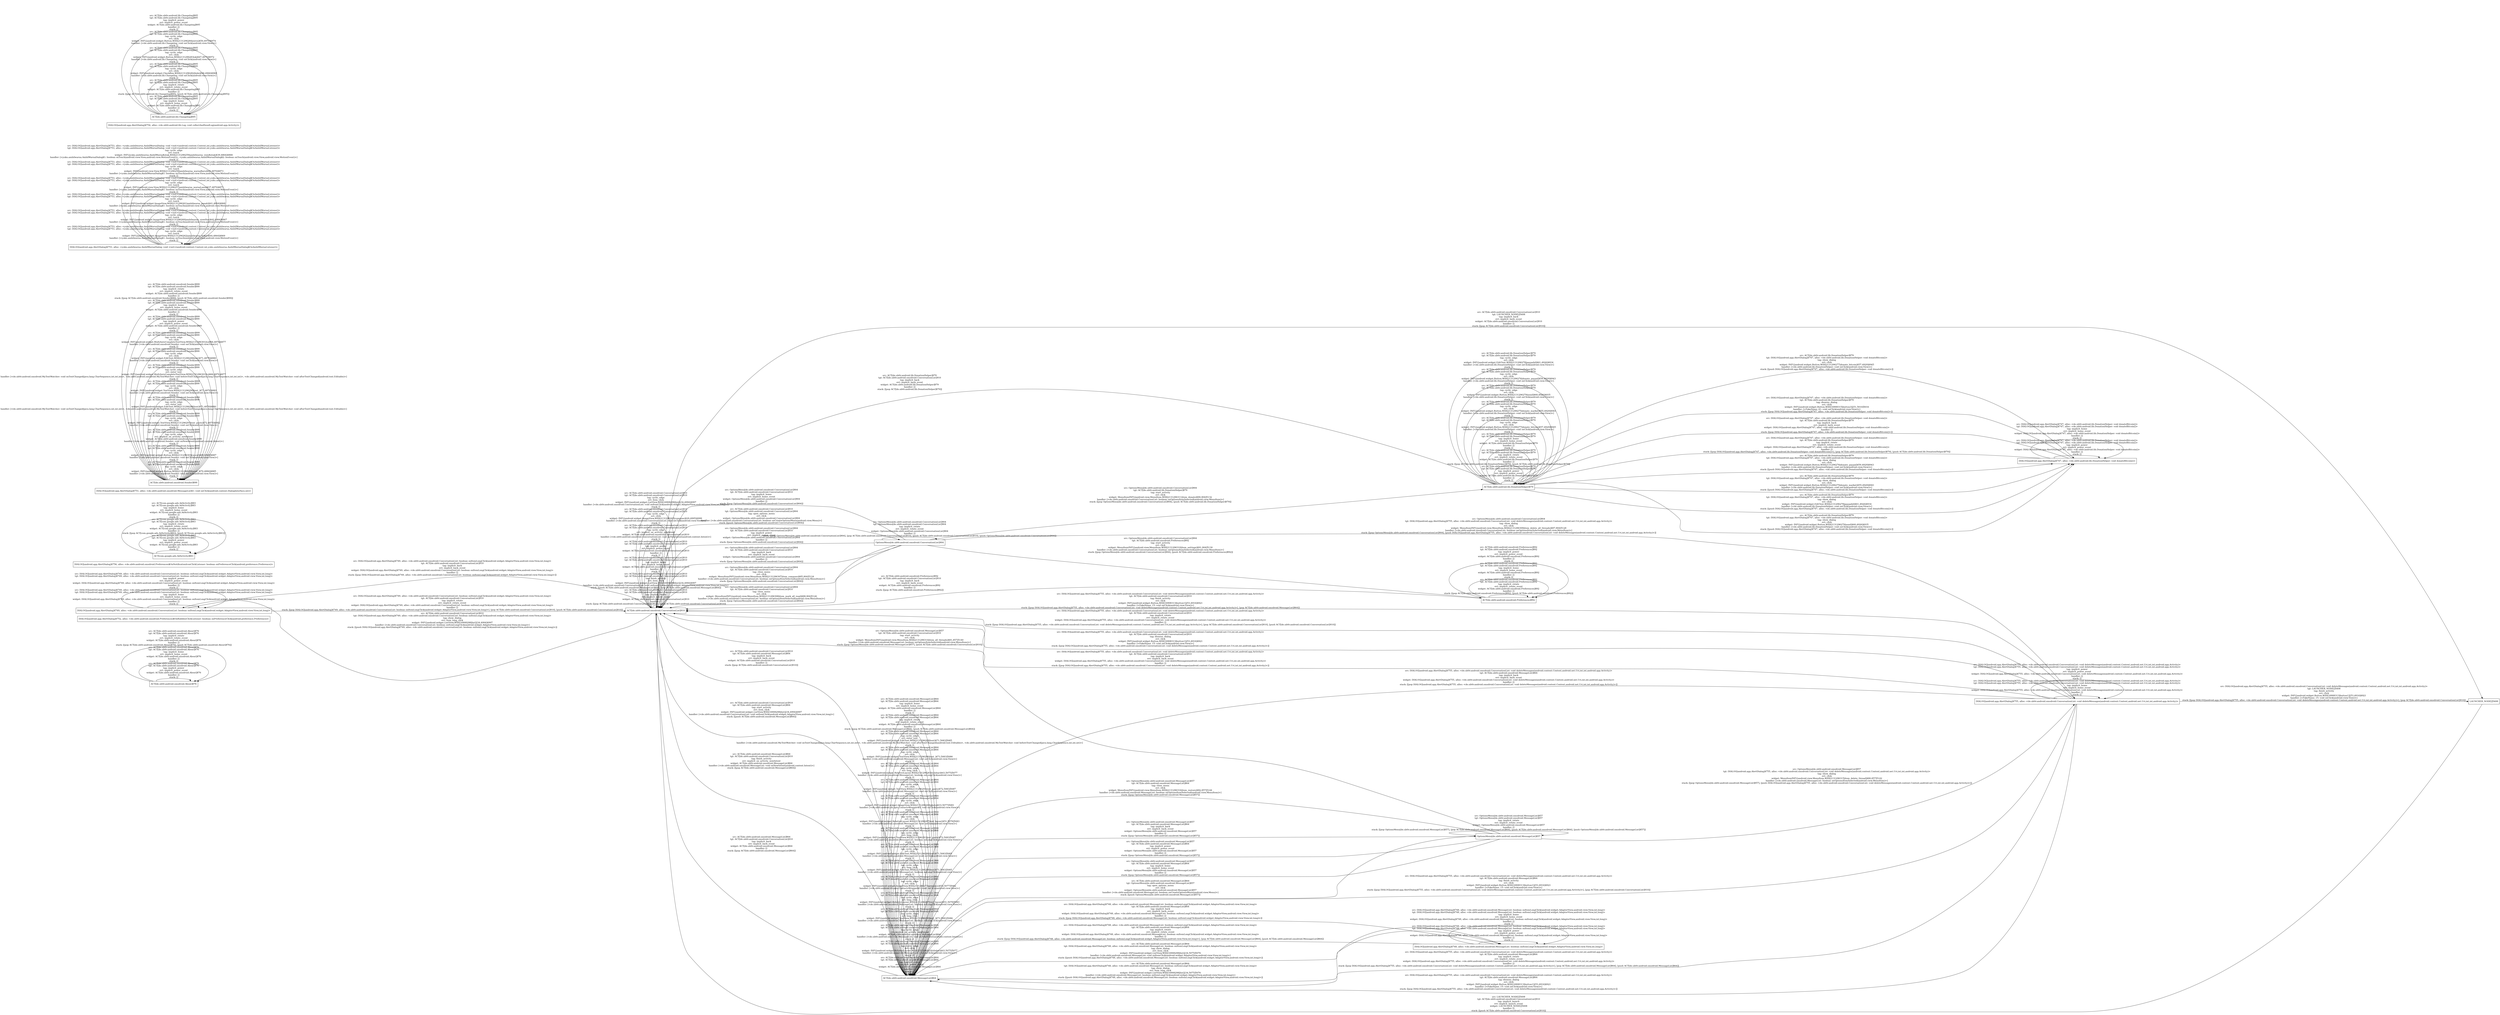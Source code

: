 digraph G {
 rankdir=LR;
 node[shape=box];
 n2 [label="ACT[de.ub0r.android.smsdroid.About]876"];
 n9 [label="DIALOG[android.app.AlertDialog]4752, alloc: <de.ub0r.android.smsdroid.Preferences$OnBubblesClickListener: boolean onPreferenceClick(android.preference.Preference)>"];
 n10 [label="DIALOG[android.app.AlertDialog]4749, alloc: <de.ub0r.android.smsdroid.ConversationList: boolean onItemLongClick(android.widget.AdapterView,android.view.View,int,long)>"];
 n11 [label="DIALOG[android.app.AlertDialog]4756, alloc: <de.ub0r.android.smsdroid.Preferences$OnNotificationIconClickListener: boolean onPreferenceClick(android.preference.Preference)>"];
 n3 [label="ACT[de.ub0r.android.lib.DonationHelper]879"];
 n4 [label="ACT[com.google.ads.AdActivity]883"];
 n5 [label="ACT[de.ub0r.android.smsdroid.Preferences]892"];
 n13 [label="DIALOG[android.app.AlertDialog]4755, alloc: <de.ub0r.android.smsdroid.ConversationList: void deleteMessages(android.content.Context,android.net.Uri,int,int,android.app.Activity)>"];
 n16 [label="DIALOG[android.app.AlertDialog]4751, alloc: <de.ub0r.android.smsdroid.MessageList$1: void onClick(android.content.DialogInterface,int)>"];
 n8 [label="ACT[de.ub0r.android.smsdroid.ConversationList]910"];
 n19 [label="OptionsMenu[de.ub0r.android.smsdroid.ConversationList]904"];
 n7 [label="ACT[de.ub0r.android.smsdroid.Sender]899"];
 n18 [label="OptionsMenu[de.ub0r.android.smsdroid.MessageList]857"];
 n12 [label="DIALOG[android.app.AlertDialog]4753, alloc: <yuku.ambilwarna.AmbilWarnaDialog: void <init>(android.content.Context,int,yuku.ambilwarna.AmbilWarnaDialog$OnAmbilWarnaListener)>"];
 n14 [label="DIALOG[android.app.AlertDialog]4754, alloc: <de.ub0r.android.lib.Log: void collectAndSendLog(android.app.Activity)>"];
 n15 [label="DIALOG[android.app.AlertDialog]4747, alloc: <de.ub0r.android.lib.DonationHelper: void donateBitcoin()>"];
 n17 [label="DIALOG[android.app.AlertDialog]4748, alloc: <de.ub0r.android.smsdroid.MessageList: boolean onItemLongClick(android.widget.AdapterView,android.view.View,int,long)>"];
 n6 [label="ACT[de.ub0r.android.lib.Changelog]895"];
 n20 [label="LAUNCHER_NODE[]5408"];
 n1 [label="ACT[de.ub0r.android.smsdroid.MessageList]864"];
 n2 -> n2 [label="src: ACT[de.ub0r.android.smsdroid.About]876\ntgt: ACT[de.ub0r.android.smsdroid.About]876\ntag: implicit_power\nevt: implicit_power_event\nwidget: ACT[de.ub0r.android.smsdroid.About]876\nhandler: []\nstack: []\n"];
 n2 -> n2 [label="src: ACT[de.ub0r.android.smsdroid.About]876\ntgt: ACT[de.ub0r.android.smsdroid.About]876\ntag: implicit_home\nevt: implicit_home_event\nwidget: ACT[de.ub0r.android.smsdroid.About]876\nhandler: []\nstack: []\n"];
 n2 -> n2 [label="src: ACT[de.ub0r.android.smsdroid.About]876\ntgt: ACT[de.ub0r.android.smsdroid.About]876\ntag: implicit_rotate\nevt: implicit_rotate_event\nwidget: ACT[de.ub0r.android.smsdroid.About]876\nhandler: []\nstack: [[pop ACT[de.ub0r.android.smsdroid.About]876], [push ACT[de.ub0r.android.smsdroid.About]876]]\n"];
 n10 -> n8 [label="src: DIALOG[android.app.AlertDialog]4749, alloc: <de.ub0r.android.smsdroid.ConversationList: boolean onItemLongClick(android.widget.AdapterView,android.view.View,int,long)>\ntgt: ACT[de.ub0r.android.smsdroid.ConversationList]910\ntag: implicit_back\nevt: implicit_back_event\nwidget: DIALOG[android.app.AlertDialog]4749, alloc: <de.ub0r.android.smsdroid.ConversationList: boolean onItemLongClick(android.widget.AdapterView,android.view.View,int,long)>\nhandler: []\nstack: [[pop DIALOG[android.app.AlertDialog]4749, alloc: <de.ub0r.android.smsdroid.ConversationList: boolean onItemLongClick(android.widget.AdapterView,android.view.View,int,long)>]]\n"];
 n10 -> n10 [label="src: DIALOG[android.app.AlertDialog]4749, alloc: <de.ub0r.android.smsdroid.ConversationList: boolean onItemLongClick(android.widget.AdapterView,android.view.View,int,long)>\ntgt: DIALOG[android.app.AlertDialog]4749, alloc: <de.ub0r.android.smsdroid.ConversationList: boolean onItemLongClick(android.widget.AdapterView,android.view.View,int,long)>\ntag: implicit_home\nevt: implicit_home_event\nwidget: DIALOG[android.app.AlertDialog]4749, alloc: <de.ub0r.android.smsdroid.ConversationList: boolean onItemLongClick(android.widget.AdapterView,android.view.View,int,long)>\nhandler: []\nstack: []\n"];
 n10 -> n10 [label="src: DIALOG[android.app.AlertDialog]4749, alloc: <de.ub0r.android.smsdroid.ConversationList: boolean onItemLongClick(android.widget.AdapterView,android.view.View,int,long)>\ntgt: DIALOG[android.app.AlertDialog]4749, alloc: <de.ub0r.android.smsdroid.ConversationList: boolean onItemLongClick(android.widget.AdapterView,android.view.View,int,long)>\ntag: implicit_power\nevt: implicit_power_event\nwidget: DIALOG[android.app.AlertDialog]4749, alloc: <de.ub0r.android.smsdroid.ConversationList: boolean onItemLongClick(android.widget.AdapterView,android.view.View,int,long)>\nhandler: []\nstack: []\n"];
 n10 -> n8 [label="src: DIALOG[android.app.AlertDialog]4749, alloc: <de.ub0r.android.smsdroid.ConversationList: boolean onItemLongClick(android.widget.AdapterView,android.view.View,int,long)>\ntgt: ACT[de.ub0r.android.smsdroid.ConversationList]910\ntag: implicit_rotate\nevt: implicit_rotate_event\nwidget: DIALOG[android.app.AlertDialog]4749, alloc: <de.ub0r.android.smsdroid.ConversationList: boolean onItemLongClick(android.widget.AdapterView,android.view.View,int,long)>\nhandler: []\nstack: [[pop DIALOG[android.app.AlertDialog]4749, alloc: <de.ub0r.android.smsdroid.ConversationList: boolean onItemLongClick(android.widget.AdapterView,android.view.View,int,long)>], [pop ACT[de.ub0r.android.smsdroid.ConversationList]910], [push ACT[de.ub0r.android.smsdroid.ConversationList]910]]\n"];
 n3 -> n8 [label="src: ACT[de.ub0r.android.lib.DonationHelper]879\ntgt: ACT[de.ub0r.android.smsdroid.ConversationList]910\ntag: implicit_back\nevt: implicit_back_event\nwidget: ACT[de.ub0r.android.lib.DonationHelper]879\nhandler: []\nstack: [[pop ACT[de.ub0r.android.lib.DonationHelper]879]]\n"];
 n3 -> n3 [label="src: ACT[de.ub0r.android.lib.DonationHelper]879\ntgt: ACT[de.ub0r.android.lib.DonationHelper]879\ntag: implicit_power\nevt: implicit_power_event\nwidget: ACT[de.ub0r.android.lib.DonationHelper]879\nhandler: []\nstack: []\n"];
 n3 -> n3 [label="src: ACT[de.ub0r.android.lib.DonationHelper]879\ntgt: ACT[de.ub0r.android.lib.DonationHelper]879\ntag: implicit_rotate\nevt: implicit_rotate_event\nwidget: ACT[de.ub0r.android.lib.DonationHelper]879\nhandler: []\nstack: [[pop ACT[de.ub0r.android.lib.DonationHelper]879], [push ACT[de.ub0r.android.lib.DonationHelper]879]]\n"];
 n3 -> n15 [label="src: ACT[de.ub0r.android.lib.DonationHelper]879\ntgt: DIALOG[android.app.AlertDialog]4747, alloc: <de.ub0r.android.lib.DonationHelper: void donateBitcoin()>\ntag: show_dialog\nevt: click\nwidget: INFL[android.widget.Button,WID[2131296276|donate_paypal]459,4929]4943\nhandler: [<de.ub0r.android.lib.DonationHelper: void onClick(android.view.View)>]\nstack: [[push DIALOG[android.app.AlertDialog]4747, alloc: <de.ub0r.android.lib.DonationHelper: void donateBitcoin()>]]\n"];
 n3 -> n15 [label="src: ACT[de.ub0r.android.lib.DonationHelper]879\ntgt: DIALOG[android.app.AlertDialog]4747, alloc: <de.ub0r.android.lib.DonationHelper: void donateBitcoin()>\ntag: show_dialog\nevt: click\nwidget: INFL[android.widget.Button,WID[2131296275|donate_market]455,4929]4941\nhandler: [<de.ub0r.android.lib.DonationHelper: void onClick(android.view.View)>]\nstack: [[push DIALOG[android.app.AlertDialog]4747, alloc: <de.ub0r.android.lib.DonationHelper: void donateBitcoin()>]]\n"];
 n3 -> n15 [label="src: ACT[de.ub0r.android.lib.DonationHelper]879\ntgt: DIALOG[android.app.AlertDialog]4747, alloc: <de.ub0r.android.lib.DonationHelper: void donateBitcoin()>\ntag: show_dialog\nevt: click\nwidget: INFL[android.widget.EditText,WID[2131296278|paypalid]461,4926]4934\nhandler: [<de.ub0r.android.lib.DonationHelper: void onClick(android.view.View)>]\nstack: [[push DIALOG[android.app.AlertDialog]4747, alloc: <de.ub0r.android.lib.DonationHelper: void donateBitcoin()>]]\n"];
 n3 -> n15 [label="src: ACT[de.ub0r.android.lib.DonationHelper]879\ntgt: DIALOG[android.app.AlertDialog]4747, alloc: <de.ub0r.android.lib.DonationHelper: void donateBitcoin()>\ntag: show_dialog\nevt: click\nwidget: INFL[android.widget.Button,WID[2131296279|send]460,4926]4935\nhandler: [<de.ub0r.android.lib.DonationHelper: void onClick(android.view.View)>]\nstack: [[push DIALOG[android.app.AlertDialog]4747, alloc: <de.ub0r.android.lib.DonationHelper: void donateBitcoin()>]]\n"];
 n3 -> n15 [label="src: ACT[de.ub0r.android.lib.DonationHelper]879\ntgt: DIALOG[android.app.AlertDialog]4747, alloc: <de.ub0r.android.lib.DonationHelper: void donateBitcoin()>\ntag: show_dialog\nevt: click\nwidget: INFL[android.widget.Button,WID[2131296277|donate_bitcoin]457,4929]4945\nhandler: [<de.ub0r.android.lib.DonationHelper: void onClick(android.view.View)>]\nstack: [[push DIALOG[android.app.AlertDialog]4747, alloc: <de.ub0r.android.lib.DonationHelper: void donateBitcoin()>]]\n"];
 n3 -> n3 [label="src: ACT[de.ub0r.android.lib.DonationHelper]879\ntgt: ACT[de.ub0r.android.lib.DonationHelper]879\ntag: implicit_home\nevt: implicit_home_event\nwidget: ACT[de.ub0r.android.lib.DonationHelper]879\nhandler: []\nstack: []\n"];
 n3 -> n3 [label="src: ACT[de.ub0r.android.lib.DonationHelper]879\ntgt: ACT[de.ub0r.android.lib.DonationHelper]879\ntag: cyclic_edge\nevt: click\nwidget: INFL[android.widget.Button,WID[2131296277|donate_bitcoin]457,4929]4945\nhandler: [<de.ub0r.android.lib.DonationHelper: void onClick(android.view.View)>]\nstack: []\n"];
 n3 -> n3 [label="src: ACT[de.ub0r.android.lib.DonationHelper]879\ntgt: ACT[de.ub0r.android.lib.DonationHelper]879\ntag: cyclic_edge\nevt: click\nwidget: INFL[android.widget.Button,WID[2131296275|donate_market]455,4929]4941\nhandler: [<de.ub0r.android.lib.DonationHelper: void onClick(android.view.View)>]\nstack: []\n"];
 n3 -> n3 [label="src: ACT[de.ub0r.android.lib.DonationHelper]879\ntgt: ACT[de.ub0r.android.lib.DonationHelper]879\ntag: cyclic_edge\nevt: click\nwidget: INFL[android.widget.Button,WID[2131296279|send]460,4926]4935\nhandler: [<de.ub0r.android.lib.DonationHelper: void onClick(android.view.View)>]\nstack: []\n"];
 n3 -> n3 [label="src: ACT[de.ub0r.android.lib.DonationHelper]879\ntgt: ACT[de.ub0r.android.lib.DonationHelper]879\ntag: cyclic_edge\nevt: click\nwidget: INFL[android.widget.Button,WID[2131296276|donate_paypal]459,4929]4943\nhandler: [<de.ub0r.android.lib.DonationHelper: void onClick(android.view.View)>]\nstack: []\n"];
 n3 -> n3 [label="src: ACT[de.ub0r.android.lib.DonationHelper]879\ntgt: ACT[de.ub0r.android.lib.DonationHelper]879\ntag: cyclic_edge\nevt: click\nwidget: INFL[android.widget.EditText,WID[2131296278|paypalid]461,4926]4934\nhandler: [<de.ub0r.android.lib.DonationHelper: void onClick(android.view.View)>]\nstack: []\n"];
 n4 -> n4 [label="src: ACT[com.google.ads.AdActivity]883\ntgt: ACT[com.google.ads.AdActivity]883\ntag: implicit_power\nevt: implicit_power_event\nwidget: ACT[com.google.ads.AdActivity]883\nhandler: []\nstack: []\n"];
 n4 -> n4 [label="src: ACT[com.google.ads.AdActivity]883\ntgt: ACT[com.google.ads.AdActivity]883\ntag: implicit_rotate\nevt: implicit_rotate_event\nwidget: ACT[com.google.ads.AdActivity]883\nhandler: []\nstack: [[pop ACT[com.google.ads.AdActivity]883], [push ACT[com.google.ads.AdActivity]883]]\n"];
 n4 -> n4 [label="src: ACT[com.google.ads.AdActivity]883\ntgt: ACT[com.google.ads.AdActivity]883\ntag: implicit_home\nevt: implicit_home_event\nwidget: ACT[com.google.ads.AdActivity]883\nhandler: []\nstack: []\n"];
 n5 -> n5 [label="src: ACT[de.ub0r.android.smsdroid.Preferences]892\ntgt: ACT[de.ub0r.android.smsdroid.Preferences]892\ntag: implicit_rotate\nevt: implicit_rotate_event\nwidget: ACT[de.ub0r.android.smsdroid.Preferences]892\nhandler: []\nstack: [[pop ACT[de.ub0r.android.smsdroid.Preferences]892], [push ACT[de.ub0r.android.smsdroid.Preferences]892]]\n"];
 n5 -> n5 [label="src: ACT[de.ub0r.android.smsdroid.Preferences]892\ntgt: ACT[de.ub0r.android.smsdroid.Preferences]892\ntag: implicit_home\nevt: implicit_home_event\nwidget: ACT[de.ub0r.android.smsdroid.Preferences]892\nhandler: []\nstack: []\n"];
 n5 -> n8 [label="src: ACT[de.ub0r.android.smsdroid.Preferences]892\ntgt: ACT[de.ub0r.android.smsdroid.ConversationList]910\ntag: implicit_back\nevt: implicit_back_event\nwidget: ACT[de.ub0r.android.smsdroid.Preferences]892\nhandler: []\nstack: [[pop ACT[de.ub0r.android.smsdroid.Preferences]892]]\n"];
 n5 -> n5 [label="src: ACT[de.ub0r.android.smsdroid.Preferences]892\ntgt: ACT[de.ub0r.android.smsdroid.Preferences]892\ntag: implicit_power\nevt: implicit_power_event\nwidget: ACT[de.ub0r.android.smsdroid.Preferences]892\nhandler: []\nstack: []\n"];
 n13 -> n13 [label="src: DIALOG[android.app.AlertDialog]4755, alloc: <de.ub0r.android.smsdroid.ConversationList: void deleteMessages(android.content.Context,android.net.Uri,int,int,android.app.Activity)>\ntgt: DIALOG[android.app.AlertDialog]4755, alloc: <de.ub0r.android.smsdroid.ConversationList: void deleteMessages(android.content.Context,android.net.Uri,int,int,android.app.Activity)>\ntag: implicit_home\nevt: implicit_home_event\nwidget: DIALOG[android.app.AlertDialog]4755, alloc: <de.ub0r.android.smsdroid.ConversationList: void deleteMessages(android.content.Context,android.net.Uri,int,int,android.app.Activity)>\nhandler: []\nstack: []\n"];
 n13 -> n1 [label="src: DIALOG[android.app.AlertDialog]4755, alloc: <de.ub0r.android.smsdroid.ConversationList: void deleteMessages(android.content.Context,android.net.Uri,int,int,android.app.Activity)>\ntgt: ACT[de.ub0r.android.smsdroid.MessageList]864\ntag: finish_activity\nevt: click\nwidget: INFL[android.widget.Button,WID[16908313|button1]253,4916]4921\nhandler: [<FakeName_15: void onClick(android.view.View)>]\nstack: [[pop DIALOG[android.app.AlertDialog]4755, alloc: <de.ub0r.android.smsdroid.ConversationList: void deleteMessages(android.content.Context,android.net.Uri,int,int,android.app.Activity)>], [pop ACT[de.ub0r.android.smsdroid.ConversationList]910]]\n"];
 n13 -> n1 [label="src: DIALOG[android.app.AlertDialog]4755, alloc: <de.ub0r.android.smsdroid.ConversationList: void deleteMessages(android.content.Context,android.net.Uri,int,int,android.app.Activity)>\ntgt: ACT[de.ub0r.android.smsdroid.MessageList]864\ntag: implicit_rotate\nevt: implicit_rotate_event\nwidget: DIALOG[android.app.AlertDialog]4755, alloc: <de.ub0r.android.smsdroid.ConversationList: void deleteMessages(android.content.Context,android.net.Uri,int,int,android.app.Activity)>\nhandler: []\nstack: [[pop DIALOG[android.app.AlertDialog]4755, alloc: <de.ub0r.android.smsdroid.ConversationList: void deleteMessages(android.content.Context,android.net.Uri,int,int,android.app.Activity)>], [pop ACT[de.ub0r.android.smsdroid.MessageList]864], [push ACT[de.ub0r.android.smsdroid.MessageList]864]]\n"];
 n13 -> n1 [label="src: DIALOG[android.app.AlertDialog]4755, alloc: <de.ub0r.android.smsdroid.ConversationList: void deleteMessages(android.content.Context,android.net.Uri,int,int,android.app.Activity)>\ntgt: ACT[de.ub0r.android.smsdroid.MessageList]864\ntag: dismiss_dialog\nevt: click\nwidget: INFL[android.widget.Button,WID[16908313|button1]253,4916]4921\nhandler: [<FakeName_15: void onClick(android.view.View)>]\nstack: [[pop DIALOG[android.app.AlertDialog]4755, alloc: <de.ub0r.android.smsdroid.ConversationList: void deleteMessages(android.content.Context,android.net.Uri,int,int,android.app.Activity)>]]\n"];
 n13 -> n20 [label="src: DIALOG[android.app.AlertDialog]4755, alloc: <de.ub0r.android.smsdroid.ConversationList: void deleteMessages(android.content.Context,android.net.Uri,int,int,android.app.Activity)>\ntgt: LAUNCHER_NODE[]5408\ntag: finish_activity\nevt: click\nwidget: INFL[android.widget.Button,WID[16908313|button1]253,4916]4921\nhandler: [<FakeName_15: void onClick(android.view.View)>]\nstack: [[pop DIALOG[android.app.AlertDialog]4755, alloc: <de.ub0r.android.smsdroid.ConversationList: void deleteMessages(android.content.Context,android.net.Uri,int,int,android.app.Activity)>], [pop ACT[de.ub0r.android.smsdroid.ConversationList]910]]\n"];
 n13 -> n13 [label="src: DIALOG[android.app.AlertDialog]4755, alloc: <de.ub0r.android.smsdroid.ConversationList: void deleteMessages(android.content.Context,android.net.Uri,int,int,android.app.Activity)>\ntgt: DIALOG[android.app.AlertDialog]4755, alloc: <de.ub0r.android.smsdroid.ConversationList: void deleteMessages(android.content.Context,android.net.Uri,int,int,android.app.Activity)>\ntag: implicit_power\nevt: implicit_power_event\nwidget: DIALOG[android.app.AlertDialog]4755, alloc: <de.ub0r.android.smsdroid.ConversationList: void deleteMessages(android.content.Context,android.net.Uri,int,int,android.app.Activity)>\nhandler: []\nstack: []\n"];
 n13 -> n1 [label="src: DIALOG[android.app.AlertDialog]4755, alloc: <de.ub0r.android.smsdroid.ConversationList: void deleteMessages(android.content.Context,android.net.Uri,int,int,android.app.Activity)>\ntgt: ACT[de.ub0r.android.smsdroid.MessageList]864\ntag: implicit_back\nevt: implicit_back_event\nwidget: DIALOG[android.app.AlertDialog]4755, alloc: <de.ub0r.android.smsdroid.ConversationList: void deleteMessages(android.content.Context,android.net.Uri,int,int,android.app.Activity)>\nhandler: []\nstack: [[pop DIALOG[android.app.AlertDialog]4755, alloc: <de.ub0r.android.smsdroid.ConversationList: void deleteMessages(android.content.Context,android.net.Uri,int,int,android.app.Activity)>]]\n"];
 n13 -> n8 [label="src: DIALOG[android.app.AlertDialog]4755, alloc: <de.ub0r.android.smsdroid.ConversationList: void deleteMessages(android.content.Context,android.net.Uri,int,int,android.app.Activity)>\ntgt: ACT[de.ub0r.android.smsdroid.ConversationList]910\ntag: finish_activity\nevt: click\nwidget: INFL[android.widget.Button,WID[16908313|button1]253,4916]4921\nhandler: [<FakeName_15: void onClick(android.view.View)>]\nstack: [[pop DIALOG[android.app.AlertDialog]4755, alloc: <de.ub0r.android.smsdroid.ConversationList: void deleteMessages(android.content.Context,android.net.Uri,int,int,android.app.Activity)>], [pop ACT[de.ub0r.android.smsdroid.MessageList]864]]\n"];
 n13 -> n8 [label="src: DIALOG[android.app.AlertDialog]4755, alloc: <de.ub0r.android.smsdroid.ConversationList: void deleteMessages(android.content.Context,android.net.Uri,int,int,android.app.Activity)>\ntgt: ACT[de.ub0r.android.smsdroid.ConversationList]910\ntag: implicit_rotate\nevt: implicit_rotate_event\nwidget: DIALOG[android.app.AlertDialog]4755, alloc: <de.ub0r.android.smsdroid.ConversationList: void deleteMessages(android.content.Context,android.net.Uri,int,int,android.app.Activity)>\nhandler: []\nstack: [[pop DIALOG[android.app.AlertDialog]4755, alloc: <de.ub0r.android.smsdroid.ConversationList: void deleteMessages(android.content.Context,android.net.Uri,int,int,android.app.Activity)>], [pop ACT[de.ub0r.android.smsdroid.ConversationList]910], [push ACT[de.ub0r.android.smsdroid.ConversationList]910]]\n"];
 n13 -> n8 [label="src: DIALOG[android.app.AlertDialog]4755, alloc: <de.ub0r.android.smsdroid.ConversationList: void deleteMessages(android.content.Context,android.net.Uri,int,int,android.app.Activity)>\ntgt: ACT[de.ub0r.android.smsdroid.ConversationList]910\ntag: dismiss_dialog\nevt: click\nwidget: INFL[android.widget.Button,WID[16908313|button1]253,4916]4921\nhandler: [<FakeName_15: void onClick(android.view.View)>]\nstack: [[pop DIALOG[android.app.AlertDialog]4755, alloc: <de.ub0r.android.smsdroid.ConversationList: void deleteMessages(android.content.Context,android.net.Uri,int,int,android.app.Activity)>]]\n"];
 n13 -> n8 [label="src: DIALOG[android.app.AlertDialog]4755, alloc: <de.ub0r.android.smsdroid.ConversationList: void deleteMessages(android.content.Context,android.net.Uri,int,int,android.app.Activity)>\ntgt: ACT[de.ub0r.android.smsdroid.ConversationList]910\ntag: implicit_back\nevt: implicit_back_event\nwidget: DIALOG[android.app.AlertDialog]4755, alloc: <de.ub0r.android.smsdroid.ConversationList: void deleteMessages(android.content.Context,android.net.Uri,int,int,android.app.Activity)>\nhandler: []\nstack: [[pop DIALOG[android.app.AlertDialog]4755, alloc: <de.ub0r.android.smsdroid.ConversationList: void deleteMessages(android.content.Context,android.net.Uri,int,int,android.app.Activity)>]]\n"];
 n8 -> n8 [label="src: ACT[de.ub0r.android.smsdroid.ConversationList]910\ntgt: ACT[de.ub0r.android.smsdroid.ConversationList]910\ntag: implicit_rotate\nevt: implicit_rotate_event\nwidget: ACT[de.ub0r.android.smsdroid.ConversationList]910\nhandler: []\nstack: [[pop ACT[de.ub0r.android.smsdroid.ConversationList]910], [push ACT[de.ub0r.android.smsdroid.ConversationList]910]]\n"];
 n8 -> n10 [label="src: ACT[de.ub0r.android.smsdroid.ConversationList]910\ntgt: DIALOG[android.app.AlertDialog]4749, alloc: <de.ub0r.android.smsdroid.ConversationList: boolean onItemLongClick(android.widget.AdapterView,android.view.View,int,long)>\ntag: show_dialog\nevt: item_long_click\nwidget: INFL[android.widget.ListView,WID[16908298|list]234,4994]4997\nhandler: [<de.ub0r.android.smsdroid.ConversationList: boolean onItemLongClick(android.widget.AdapterView,android.view.View,int,long)>]\nstack: [[push DIALOG[android.app.AlertDialog]4749, alloc: <de.ub0r.android.smsdroid.ConversationList: boolean onItemLongClick(android.widget.AdapterView,android.view.View,int,long)>]]\n"];
 n8 -> n8 [label="src: ACT[de.ub0r.android.smsdroid.ConversationList]910\ntgt: ACT[de.ub0r.android.smsdroid.ConversationList]910\ntag: finish_activity\nevt: item_click\nwidget: INFL[android.widget.ListView,WID[16908298|list]234,4994]4997\nhandler: [<de.ub0r.android.smsdroid.ConversationList: void onItemClick(android.widget.AdapterView,android.view.View,int,long)>]\nstack: [[push ACT[de.ub0r.android.smsdroid.MessageList]864], [pop ACT[de.ub0r.android.smsdroid.MessageList]864]]\n"];
 n8 -> n8 [label="src: ACT[de.ub0r.android.smsdroid.ConversationList]910\ntgt: ACT[de.ub0r.android.smsdroid.ConversationList]910\ntag: implicit_home\nevt: implicit_home_event\nwidget: ACT[de.ub0r.android.smsdroid.ConversationList]910\nhandler: []\nstack: []\n"];
 n8 -> n8 [label="src: ACT[de.ub0r.android.smsdroid.ConversationList]910\ntgt: ACT[de.ub0r.android.smsdroid.ConversationList]910\ntag: implicit_power\nevt: implicit_power_event\nwidget: ACT[de.ub0r.android.smsdroid.ConversationList]910\nhandler: []\nstack: []\n"];
 n8 -> n1 [label="src: ACT[de.ub0r.android.smsdroid.ConversationList]910\ntgt: ACT[de.ub0r.android.smsdroid.MessageList]864\ntag: implicit_back\nevt: implicit_back_event\nwidget: ACT[de.ub0r.android.smsdroid.ConversationList]910\nhandler: []\nstack: [[pop ACT[de.ub0r.android.smsdroid.ConversationList]910]]\n"];
 n8 -> n1 [label="src: ACT[de.ub0r.android.smsdroid.ConversationList]910\ntgt: ACT[de.ub0r.android.smsdroid.MessageList]864\ntag: start_activity\nevt: item_click\nwidget: INFL[android.widget.ListView,WID[16908298|list]234,4994]4997\nhandler: [<de.ub0r.android.smsdroid.ConversationList: void onItemClick(android.widget.AdapterView,android.view.View,int,long)>]\nstack: [[push ACT[de.ub0r.android.smsdroid.MessageList]864]]\n"];
 n8 -> n8 [label="src: ACT[de.ub0r.android.smsdroid.ConversationList]910\ntgt: ACT[de.ub0r.android.smsdroid.ConversationList]910\ntag: cyclic_edge\nevt: implicit_on_activity_newIntent\nwidget: ACT[de.ub0r.android.smsdroid.ConversationList]910\nhandler: [<de.ub0r.android.smsdroid.ConversationList: void onNewIntent(android.content.Intent)>]\nstack: []\n"];
 n8 -> n8 [label="src: ACT[de.ub0r.android.smsdroid.ConversationList]910\ntgt: ACT[de.ub0r.android.smsdroid.ConversationList]910\ntag: cyclic_edge\nevt: click\nwidget: INFL[android.widget.ImageView,WID[2131296265|compose]429,4995]4999\nhandler: [<de.ub0r.android.smsdroid.ConversationList: void onClick(android.view.View)>]\nstack: []\n"];
 n8 -> n8 [label="src: ACT[de.ub0r.android.smsdroid.ConversationList]910\ntgt: ACT[de.ub0r.android.smsdroid.ConversationList]910\ntag: cyclic_edge\nevt: item_click\nwidget: INFL[android.widget.ListView,WID[16908298|list]234,4994]4997\nhandler: [<de.ub0r.android.smsdroid.ConversationList: void onItemClick(android.widget.AdapterView,android.view.View,int,long)>]\nstack: []\n"];
 n8 -> n19 [label="src: ACT[de.ub0r.android.smsdroid.ConversationList]910\ntgt: OptionsMenu[de.ub0r.android.smsdroid.ConversationList]904\ntag: open_options_menu\nevt: click\nwidget: OptionsMenu[de.ub0r.android.smsdroid.ConversationList]904\nhandler: [<de.ub0r.android.smsdroid.ConversationList: boolean onCreateOptionsMenu(android.view.Menu)>]\nstack: [[push OptionsMenu[de.ub0r.android.smsdroid.ConversationList]904]]\n"];
 n8 -> n20 [label="src: ACT[de.ub0r.android.smsdroid.ConversationList]910\ntgt: LAUNCHER_NODE[]5408\ntag: implicit_back\nevt: implicit_back_event\nwidget: ACT[de.ub0r.android.smsdroid.ConversationList]910\nhandler: []\nstack: [[pop ACT[de.ub0r.android.smsdroid.ConversationList]910]]\n"];
 n19 -> n8 [label="src: OptionsMenu[de.ub0r.android.smsdroid.ConversationList]904\ntgt: ACT[de.ub0r.android.smsdroid.ConversationList]910\ntag: implicit_power\nevt: implicit_power_event\nwidget: OptionsMenu[de.ub0r.android.smsdroid.ConversationList]904\nhandler: []\nstack: [[pop OptionsMenu[de.ub0r.android.smsdroid.ConversationList]904]]\n"];
 n19 -> n8 [label="src: OptionsMenu[de.ub0r.android.smsdroid.ConversationList]904\ntgt: ACT[de.ub0r.android.smsdroid.ConversationList]910\ntag: implicit_back\nevt: implicit_back_event\nwidget: OptionsMenu[de.ub0r.android.smsdroid.ConversationList]904\nhandler: []\nstack: [[pop OptionsMenu[de.ub0r.android.smsdroid.ConversationList]904]]\n"];
 n19 -> n19 [label="src: OptionsMenu[de.ub0r.android.smsdroid.ConversationList]904\ntgt: OptionsMenu[de.ub0r.android.smsdroid.ConversationList]904\ntag: implicit_rotate\nevt: implicit_rotate_event\nwidget: OptionsMenu[de.ub0r.android.smsdroid.ConversationList]904\nhandler: []\nstack: [[pop OptionsMenu[de.ub0r.android.smsdroid.ConversationList]904], [pop ACT[de.ub0r.android.smsdroid.ConversationList]910], [push ACT[de.ub0r.android.smsdroid.ConversationList]910], [push OptionsMenu[de.ub0r.android.smsdroid.ConversationList]904]]\n"];
 n19 -> n8 [label="src: OptionsMenu[de.ub0r.android.smsdroid.ConversationList]904\ntgt: ACT[de.ub0r.android.smsdroid.ConversationList]910\ntag: close_menu\nevt: click\nwidget: MenuItemINFL[android.view.MenuItem,WID[2131296307|item_compose]485,904]5124\nhandler: [<de.ub0r.android.smsdroid.ConversationList: boolean onOptionsItemSelected(android.view.MenuItem)>]\nstack: [[pop OptionsMenu[de.ub0r.android.smsdroid.ConversationList]904]]\n"];
 n19 -> n8 [label="src: OptionsMenu[de.ub0r.android.smsdroid.ConversationList]904\ntgt: ACT[de.ub0r.android.smsdroid.ConversationList]910\ntag: close_menu\nevt: click\nwidget: MenuItemINFL[android.view.MenuItem,WID[2131296308|item_mark_all_read]488,904]5126\nhandler: [<de.ub0r.android.smsdroid.ConversationList: boolean onOptionsItemSelected(android.view.MenuItem)>]\nstack: [[pop OptionsMenu[de.ub0r.android.smsdroid.ConversationList]904]]\n"];
 n19 -> n8 [label="src: OptionsMenu[de.ub0r.android.smsdroid.ConversationList]904\ntgt: ACT[de.ub0r.android.smsdroid.ConversationList]910\ntag: implicit_home\nevt: implicit_home_event\nwidget: OptionsMenu[de.ub0r.android.smsdroid.ConversationList]904\nhandler: []\nstack: [[pop OptionsMenu[de.ub0r.android.smsdroid.ConversationList]904]]\n"];
 n19 -> n5 [label="src: OptionsMenu[de.ub0r.android.smsdroid.ConversationList]904\ntgt: ACT[de.ub0r.android.smsdroid.Preferences]892\ntag: start_activity\nevt: click\nwidget: MenuItemINFL[android.view.MenuItem,WID[2131296310|item_settings]491,904]5130\nhandler: [<de.ub0r.android.smsdroid.ConversationList: boolean onOptionsItemSelected(android.view.MenuItem)>]\nstack: [[pop OptionsMenu[de.ub0r.android.smsdroid.ConversationList]904], [push ACT[de.ub0r.android.smsdroid.Preferences]892]]\n"];
 n19 -> n13 [label="src: OptionsMenu[de.ub0r.android.smsdroid.ConversationList]904\ntgt: DIALOG[android.app.AlertDialog]4755, alloc: <de.ub0r.android.smsdroid.ConversationList: void deleteMessages(android.content.Context,android.net.Uri,int,int,android.app.Activity)>\ntag: show_dialog\nevt: click\nwidget: MenuItemINFL[android.view.MenuItem,WID[2131296309|item_delete_all_threads]487,904]5128\nhandler: [<de.ub0r.android.smsdroid.ConversationList: boolean onOptionsItemSelected(android.view.MenuItem)>]\nstack: [[pop OptionsMenu[de.ub0r.android.smsdroid.ConversationList]904], [push DIALOG[android.app.AlertDialog]4755, alloc: <de.ub0r.android.smsdroid.ConversationList: void deleteMessages(android.content.Context,android.net.Uri,int,int,android.app.Activity)>]]\n"];
 n19 -> n3 [label="src: OptionsMenu[de.ub0r.android.smsdroid.ConversationList]904\ntgt: ACT[de.ub0r.android.lib.DonationHelper]879\ntag: start_activity\nevt: click\nwidget: MenuItemINFL[android.view.MenuItem,WID[2131296311|item_donate]490,904]5132\nhandler: [<de.ub0r.android.smsdroid.ConversationList: boolean onOptionsItemSelected(android.view.MenuItem)>]\nstack: [[pop OptionsMenu[de.ub0r.android.smsdroid.ConversationList]904], [push ACT[de.ub0r.android.lib.DonationHelper]879]]\n"];
 n7 -> n7 [label="src: ACT[de.ub0r.android.smsdroid.Sender]899\ntgt: ACT[de.ub0r.android.smsdroid.Sender]899\ntag: cyclic_edge\nevt: click\nwidget: INFL[android.widget.Button,WID[2131296289|send_]470,4884]4885\nhandler: [<de.ub0r.android.smsdroid.Sender: void onClick(android.view.View)>]\nstack: []\n"];
 n7 -> n7 [label="src: ACT[de.ub0r.android.smsdroid.Sender]899\ntgt: ACT[de.ub0r.android.smsdroid.Sender]899\ntag: cyclic_edge\nevt: click\nwidget: INFL[android.widget.Button,WID[2131296303|cancel]468,4884]4887\nhandler: [<de.ub0r.android.smsdroid.Sender: void onClick(android.view.View)>]\nstack: []\n"];
 n7 -> n7 [label="src: ACT[de.ub0r.android.smsdroid.Sender]899\ntgt: ACT[de.ub0r.android.smsdroid.Sender]899\ntag: cyclic_edge\nevt: implicit_on_activity_newIntent\nwidget: ACT[de.ub0r.android.smsdroid.Sender]899\nhandler: [<de.ub0r.android.smsdroid.Sender: void onNewIntent(android.content.Intent)>]\nstack: []\n"];
 n7 -> n7 [label="src: ACT[de.ub0r.android.smsdroid.Sender]899\ntgt: ACT[de.ub0r.android.smsdroid.Sender]899\ntag: cyclic_edge\nevt: click\nwidget: INFL[android.widget.TextView,WID[2131296291|text_paste]472,4878]4882\nhandler: [<de.ub0r.android.smsdroid.Sender: void onClick(android.view.View)>]\nstack: []\n"];
 n7 -> n7 [label="src: ACT[de.ub0r.android.smsdroid.Sender]899\ntgt: ACT[de.ub0r.android.smsdroid.Sender]899\ntag: cyclic_edge\nevt: enter_text\nwidget: INFL[android.widget.EditText,WID[2131296288|text]471,4878]4880\nhandler: [<de.ub0r.android.smsdroid.MyTextWatcher: void onTextChanged(java.lang.CharSequence,int,int,int)>, <de.ub0r.android.smsdroid.MyTextWatcher: void beforeTextChanged(java.lang.CharSequence,int,int,int)>, <de.ub0r.android.smsdroid.MyTextWatcher: void afterTextChanged(android.text.Editable)>]\nstack: []\n"];
 n7 -> n7 [label="src: ACT[de.ub0r.android.smsdroid.Sender]899\ntgt: ACT[de.ub0r.android.smsdroid.Sender]899\ntag: cyclic_edge\nevt: click\nwidget: INFL[android.widget.TextView,WID[2131296290|text_]473,4878]4881\nhandler: [<de.ub0r.android.smsdroid.Sender: void onClick(android.view.View)>]\nstack: []\n"];
 n7 -> n7 [label="src: ACT[de.ub0r.android.smsdroid.Sender]899\ntgt: ACT[de.ub0r.android.smsdroid.Sender]899\ntag: cyclic_edge\nevt: enter_text\nwidget: INFL[android.widget.MultiAutoCompleteTextView,WID[2131296301|to]466,4876]4877\nhandler: [<de.ub0r.android.smsdroid.MyTextWatcher: void onTextChanged(java.lang.CharSequence,int,int,int)>, <de.ub0r.android.smsdroid.MyTextWatcher: void beforeTextChanged(java.lang.CharSequence,int,int,int)>, <de.ub0r.android.smsdroid.MyTextWatcher: void afterTextChanged(android.text.Editable)>]\nstack: []\n"];
 n7 -> n7 [label="src: ACT[de.ub0r.android.smsdroid.Sender]899\ntgt: ACT[de.ub0r.android.smsdroid.Sender]899\ntag: cyclic_edge\nevt: click\nwidget: INFL[android.widget.EditText,WID[2131296288|text]471,4878]4880\nhandler: [<de.ub0r.android.smsdroid.Sender: void onClick(android.view.View)>]\nstack: []\n"];
 n7 -> n7 [label="src: ACT[de.ub0r.android.smsdroid.Sender]899\ntgt: ACT[de.ub0r.android.smsdroid.Sender]899\ntag: cyclic_edge\nevt: click\nwidget: INFL[android.widget.MultiAutoCompleteTextView,WID[2131296301|to]466,4876]4877\nhandler: [<de.ub0r.android.smsdroid.Sender: void onClick(android.view.View)>]\nstack: []\n"];
 n7 -> n7 [label="src: ACT[de.ub0r.android.smsdroid.Sender]899\ntgt: ACT[de.ub0r.android.smsdroid.Sender]899\ntag: implicit_power\nevt: implicit_power_event\nwidget: ACT[de.ub0r.android.smsdroid.Sender]899\nhandler: []\nstack: []\n"];
 n7 -> n7 [label="src: ACT[de.ub0r.android.smsdroid.Sender]899\ntgt: ACT[de.ub0r.android.smsdroid.Sender]899\ntag: implicit_home\nevt: implicit_home_event\nwidget: ACT[de.ub0r.android.smsdroid.Sender]899\nhandler: []\nstack: []\n"];
 n7 -> n7 [label="src: ACT[de.ub0r.android.smsdroid.Sender]899\ntgt: ACT[de.ub0r.android.smsdroid.Sender]899\ntag: implicit_rotate\nevt: implicit_rotate_event\nwidget: ACT[de.ub0r.android.smsdroid.Sender]899\nhandler: []\nstack: [[pop ACT[de.ub0r.android.smsdroid.Sender]899], [push ACT[de.ub0r.android.smsdroid.Sender]899]]\n"];
 n18 -> n1 [label="src: OptionsMenu[de.ub0r.android.smsdroid.MessageList]857\ntgt: ACT[de.ub0r.android.smsdroid.MessageList]864\ntag: close_menu\nevt: click\nwidget: MenuItemINFL[android.view.MenuItem,WID[2131296316|item_restore]482,857]5144\nhandler: [<de.ub0r.android.smsdroid.MessageList: boolean onOptionsItemSelected(android.view.MenuItem)>]\nstack: [[pop OptionsMenu[de.ub0r.android.smsdroid.MessageList]857]]\n"];
 n18 -> n13 [label="src: OptionsMenu[de.ub0r.android.smsdroid.MessageList]857\ntgt: DIALOG[android.app.AlertDialog]4755, alloc: <de.ub0r.android.smsdroid.ConversationList: void deleteMessages(android.content.Context,android.net.Uri,int,int,android.app.Activity)>\ntag: show_dialog\nevt: click\nwidget: MenuItemINFL[android.view.MenuItem,WID[2131296315|item_delete_thread]480,857]5142\nhandler: [<de.ub0r.android.smsdroid.MessageList: boolean onOptionsItemSelected(android.view.MenuItem)>]\nstack: [[pop OptionsMenu[de.ub0r.android.smsdroid.MessageList]857], [push DIALOG[android.app.AlertDialog]4755, alloc: <de.ub0r.android.smsdroid.ConversationList: void deleteMessages(android.content.Context,android.net.Uri,int,int,android.app.Activity)>]]\n"];
 n18 -> n18 [label="src: OptionsMenu[de.ub0r.android.smsdroid.MessageList]857\ntgt: OptionsMenu[de.ub0r.android.smsdroid.MessageList]857\ntag: implicit_rotate\nevt: implicit_rotate_event\nwidget: OptionsMenu[de.ub0r.android.smsdroid.MessageList]857\nhandler: []\nstack: [[pop OptionsMenu[de.ub0r.android.smsdroid.MessageList]857], [pop ACT[de.ub0r.android.smsdroid.MessageList]864], [push ACT[de.ub0r.android.smsdroid.MessageList]864], [push OptionsMenu[de.ub0r.android.smsdroid.MessageList]857]]\n"];
 n18 -> n8 [label="src: OptionsMenu[de.ub0r.android.smsdroid.MessageList]857\ntgt: ACT[de.ub0r.android.smsdroid.ConversationList]910\ntag: start_activity\nevt: click\nwidget: MenuItemINFL[android.view.MenuItem,WID[2131296314|item_all_threads]481,857]5140\nhandler: [<de.ub0r.android.smsdroid.MessageList: boolean onOptionsItemSelected(android.view.MenuItem)>]\nstack: [[pop OptionsMenu[de.ub0r.android.smsdroid.MessageList]857], [push ACT[de.ub0r.android.smsdroid.ConversationList]910]]\n"];
 n18 -> n1 [label="src: OptionsMenu[de.ub0r.android.smsdroid.MessageList]857\ntgt: ACT[de.ub0r.android.smsdroid.MessageList]864\ntag: implicit_back\nevt: implicit_back_event\nwidget: OptionsMenu[de.ub0r.android.smsdroid.MessageList]857\nhandler: []\nstack: [[pop OptionsMenu[de.ub0r.android.smsdroid.MessageList]857]]\n"];
 n18 -> n1 [label="src: OptionsMenu[de.ub0r.android.smsdroid.MessageList]857\ntgt: ACT[de.ub0r.android.smsdroid.MessageList]864\ntag: implicit_power\nevt: implicit_power_event\nwidget: OptionsMenu[de.ub0r.android.smsdroid.MessageList]857\nhandler: []\nstack: [[pop OptionsMenu[de.ub0r.android.smsdroid.MessageList]857]]\n"];
 n18 -> n1 [label="src: OptionsMenu[de.ub0r.android.smsdroid.MessageList]857\ntgt: ACT[de.ub0r.android.smsdroid.MessageList]864\ntag: implicit_home\nevt: implicit_home_event\nwidget: OptionsMenu[de.ub0r.android.smsdroid.MessageList]857\nhandler: []\nstack: [[pop OptionsMenu[de.ub0r.android.smsdroid.MessageList]857]]\n"];
 n12 -> n12 [label="src: DIALOG[android.app.AlertDialog]4753, alloc: <yuku.ambilwarna.AmbilWarnaDialog: void <init>(android.content.Context,int,yuku.ambilwarna.AmbilWarnaDialog$OnAmbilWarnaListener)>\ntgt: DIALOG[android.app.AlertDialog]4753, alloc: <yuku.ambilwarna.AmbilWarnaDialog: void <init>(android.content.Context,int,yuku.ambilwarna.AmbilWarnaDialog$OnAmbilWarnaListener)>\ntag: cyclic_edge\nevt: touch\nwidget: INFL[android.widget.ImageView,WID[2131296262|ambilwarna_keker]444,4864]4869\nhandler: [<yuku.ambilwarna.AmbilWarnaDialog$1: boolean onTouch(android.view.View,android.view.MotionEvent)>]\nstack: []\n"];
 n12 -> n12 [label="src: DIALOG[android.app.AlertDialog]4753, alloc: <yuku.ambilwarna.AmbilWarnaDialog: void <init>(android.content.Context,int,yuku.ambilwarna.AmbilWarnaDialog$OnAmbilWarnaListener)>\ntgt: DIALOG[android.app.AlertDialog]4753, alloc: <yuku.ambilwarna.AmbilWarnaDialog: void <init>(android.content.Context,int,yuku.ambilwarna.AmbilWarnaDialog$OnAmbilWarnaListener)>\ntag: cyclic_edge\nevt: touch\nwidget: INFL[android.widget.ImageView,WID[2131296260|ambilwarna_viewHue]442,4864]4867\nhandler: [<yuku.ambilwarna.AmbilWarnaDialog$1: boolean onTouch(android.view.View,android.view.MotionEvent)>]\nstack: []\n"];
 n12 -> n12 [label="src: DIALOG[android.app.AlertDialog]4753, alloc: <yuku.ambilwarna.AmbilWarnaDialog: void <init>(android.content.Context,int,yuku.ambilwarna.AmbilWarnaDialog$OnAmbilWarnaListener)>\ntgt: DIALOG[android.app.AlertDialog]4753, alloc: <yuku.ambilwarna.AmbilWarnaDialog: void <init>(android.content.Context,int,yuku.ambilwarna.AmbilWarnaDialog$OnAmbilWarnaListener)>\ntag: cyclic_edge\nevt: touch\nwidget: INFL[android.widget.ImageView,WID[2131296261|ambilwarna_panah]441,4864]4868\nhandler: [<yuku.ambilwarna.AmbilWarnaDialog$1: boolean onTouch(android.view.View,android.view.MotionEvent)>]\nstack: []\n"];
 n12 -> n12 [label="src: DIALOG[android.app.AlertDialog]4753, alloc: <yuku.ambilwarna.AmbilWarnaDialog: void <init>(android.content.Context,int,yuku.ambilwarna.AmbilWarnaDialog$OnAmbilWarnaListener)>\ntgt: DIALOG[android.app.AlertDialog]4753, alloc: <yuku.ambilwarna.AmbilWarnaDialog: void <init>(android.content.Context,int,yuku.ambilwarna.AmbilWarnaDialog$OnAmbilWarnaListener)>\ntag: cyclic_edge\nevt: touch\nwidget: INFL[android.view.View,WID[2131296257|ambilwarna_warnaLama]437,4870]4871\nhandler: [<yuku.ambilwarna.AmbilWarnaDialog$1: boolean onTouch(android.view.View,android.view.MotionEvent)>]\nstack: []\n"];
 n12 -> n12 [label="src: DIALOG[android.app.AlertDialog]4753, alloc: <yuku.ambilwarna.AmbilWarnaDialog: void <init>(android.content.Context,int,yuku.ambilwarna.AmbilWarnaDialog$OnAmbilWarnaListener)>\ntgt: DIALOG[android.app.AlertDialog]4753, alloc: <yuku.ambilwarna.AmbilWarnaDialog: void <init>(android.content.Context,int,yuku.ambilwarna.AmbilWarnaDialog$OnAmbilWarnaListener)>\ntag: cyclic_edge\nevt: touch\nwidget: INFL[android.view.View,WID[2131296258|ambilwarna_warnaBaru]440,4870]4873\nhandler: [<yuku.ambilwarna.AmbilWarnaDialog$1: boolean onTouch(android.view.View,android.view.MotionEvent)>]\nstack: []\n"];
 n12 -> n12 [label="src: DIALOG[android.app.AlertDialog]4753, alloc: <yuku.ambilwarna.AmbilWarnaDialog: void <init>(android.content.Context,int,yuku.ambilwarna.AmbilWarnaDialog$OnAmbilWarnaListener)>\ntgt: DIALOG[android.app.AlertDialog]4753, alloc: <yuku.ambilwarna.AmbilWarnaDialog: void <init>(android.content.Context,int,yuku.ambilwarna.AmbilWarnaDialog$OnAmbilWarnaListener)>\ntag: cyclic_edge\nevt: touch\nwidget: INFL[yuku.ambilwarna.AmbilWarnaKotak,WID[2131296259|ambilwarna_viewKotak]439,4864]4866\nhandler: [<yuku.ambilwarna.AmbilWarnaDialog$1: boolean onTouch(android.view.View,android.view.MotionEvent)>, <yuku.ambilwarna.AmbilWarnaDialog$2: boolean onTouch(android.view.View,android.view.MotionEvent)>]\nstack: []\n"];
 n15 -> n15 [label="src: DIALOG[android.app.AlertDialog]4747, alloc: <de.ub0r.android.lib.DonationHelper: void donateBitcoin()>\ntgt: DIALOG[android.app.AlertDialog]4747, alloc: <de.ub0r.android.lib.DonationHelper: void donateBitcoin()>\ntag: implicit_power\nevt: implicit_power_event\nwidget: DIALOG[android.app.AlertDialog]4747, alloc: <de.ub0r.android.lib.DonationHelper: void donateBitcoin()>\nhandler: []\nstack: []\n"];
 n15 -> n3 [label="src: DIALOG[android.app.AlertDialog]4747, alloc: <de.ub0r.android.lib.DonationHelper: void donateBitcoin()>\ntgt: ACT[de.ub0r.android.lib.DonationHelper]879\ntag: dismiss_dialog\nevt: click\nwidget: INFL[android.widget.Button,WID[16908315|button3]251,5010]5016\nhandler: [<FakeName_41: void onClick(android.view.View)>]\nstack: [[pop DIALOG[android.app.AlertDialog]4747, alloc: <de.ub0r.android.lib.DonationHelper: void donateBitcoin()>]]\n"];
 n15 -> n3 [label="src: DIALOG[android.app.AlertDialog]4747, alloc: <de.ub0r.android.lib.DonationHelper: void donateBitcoin()>\ntgt: ACT[de.ub0r.android.lib.DonationHelper]879\ntag: implicit_back\nevt: implicit_back_event\nwidget: DIALOG[android.app.AlertDialog]4747, alloc: <de.ub0r.android.lib.DonationHelper: void donateBitcoin()>\nhandler: []\nstack: [[pop DIALOG[android.app.AlertDialog]4747, alloc: <de.ub0r.android.lib.DonationHelper: void donateBitcoin()>]]\n"];
 n15 -> n3 [label="src: DIALOG[android.app.AlertDialog]4747, alloc: <de.ub0r.android.lib.DonationHelper: void donateBitcoin()>\ntgt: ACT[de.ub0r.android.lib.DonationHelper]879\ntag: implicit_rotate\nevt: implicit_rotate_event\nwidget: DIALOG[android.app.AlertDialog]4747, alloc: <de.ub0r.android.lib.DonationHelper: void donateBitcoin()>\nhandler: []\nstack: [[pop DIALOG[android.app.AlertDialog]4747, alloc: <de.ub0r.android.lib.DonationHelper: void donateBitcoin()>], [pop ACT[de.ub0r.android.lib.DonationHelper]879], [push ACT[de.ub0r.android.lib.DonationHelper]879]]\n"];
 n15 -> n15 [label="src: DIALOG[android.app.AlertDialog]4747, alloc: <de.ub0r.android.lib.DonationHelper: void donateBitcoin()>\ntgt: DIALOG[android.app.AlertDialog]4747, alloc: <de.ub0r.android.lib.DonationHelper: void donateBitcoin()>\ntag: implicit_home\nevt: implicit_home_event\nwidget: DIALOG[android.app.AlertDialog]4747, alloc: <de.ub0r.android.lib.DonationHelper: void donateBitcoin()>\nhandler: []\nstack: []\n"];
 n17 -> n1 [label="src: DIALOG[android.app.AlertDialog]4748, alloc: <de.ub0r.android.smsdroid.MessageList: boolean onItemLongClick(android.widget.AdapterView,android.view.View,int,long)>\ntgt: ACT[de.ub0r.android.smsdroid.MessageList]864\ntag: implicit_back\nevt: implicit_back_event\nwidget: DIALOG[android.app.AlertDialog]4748, alloc: <de.ub0r.android.smsdroid.MessageList: boolean onItemLongClick(android.widget.AdapterView,android.view.View,int,long)>\nhandler: []\nstack: [[pop DIALOG[android.app.AlertDialog]4748, alloc: <de.ub0r.android.smsdroid.MessageList: boolean onItemLongClick(android.widget.AdapterView,android.view.View,int,long)>]]\n"];
 n17 -> n1 [label="src: DIALOG[android.app.AlertDialog]4748, alloc: <de.ub0r.android.smsdroid.MessageList: boolean onItemLongClick(android.widget.AdapterView,android.view.View,int,long)>\ntgt: ACT[de.ub0r.android.smsdroid.MessageList]864\ntag: implicit_rotate\nevt: implicit_rotate_event\nwidget: DIALOG[android.app.AlertDialog]4748, alloc: <de.ub0r.android.smsdroid.MessageList: boolean onItemLongClick(android.widget.AdapterView,android.view.View,int,long)>\nhandler: []\nstack: [[pop DIALOG[android.app.AlertDialog]4748, alloc: <de.ub0r.android.smsdroid.MessageList: boolean onItemLongClick(android.widget.AdapterView,android.view.View,int,long)>], [pop ACT[de.ub0r.android.smsdroid.MessageList]864], [push ACT[de.ub0r.android.smsdroid.MessageList]864]]\n"];
 n17 -> n17 [label="src: DIALOG[android.app.AlertDialog]4748, alloc: <de.ub0r.android.smsdroid.MessageList: boolean onItemLongClick(android.widget.AdapterView,android.view.View,int,long)>\ntgt: DIALOG[android.app.AlertDialog]4748, alloc: <de.ub0r.android.smsdroid.MessageList: boolean onItemLongClick(android.widget.AdapterView,android.view.View,int,long)>\ntag: implicit_power\nevt: implicit_power_event\nwidget: DIALOG[android.app.AlertDialog]4748, alloc: <de.ub0r.android.smsdroid.MessageList: boolean onItemLongClick(android.widget.AdapterView,android.view.View,int,long)>\nhandler: []\nstack: []\n"];
 n17 -> n17 [label="src: DIALOG[android.app.AlertDialog]4748, alloc: <de.ub0r.android.smsdroid.MessageList: boolean onItemLongClick(android.widget.AdapterView,android.view.View,int,long)>\ntgt: DIALOG[android.app.AlertDialog]4748, alloc: <de.ub0r.android.smsdroid.MessageList: boolean onItemLongClick(android.widget.AdapterView,android.view.View,int,long)>\ntag: implicit_home\nevt: implicit_home_event\nwidget: DIALOG[android.app.AlertDialog]4748, alloc: <de.ub0r.android.smsdroid.MessageList: boolean onItemLongClick(android.widget.AdapterView,android.view.View,int,long)>\nhandler: []\nstack: []\n"];
 n6 -> n6 [label="src: ACT[de.ub0r.android.lib.Changelog]895\ntgt: ACT[de.ub0r.android.lib.Changelog]895\ntag: implicit_home\nevt: implicit_home_event\nwidget: ACT[de.ub0r.android.lib.Changelog]895\nhandler: []\nstack: []\n"];
 n6 -> n6 [label="src: ACT[de.ub0r.android.lib.Changelog]895\ntgt: ACT[de.ub0r.android.lib.Changelog]895\ntag: implicit_rotate\nevt: implicit_rotate_event\nwidget: ACT[de.ub0r.android.lib.Changelog]895\nhandler: []\nstack: [[pop ACT[de.ub0r.android.lib.Changelog]895], [push ACT[de.ub0r.android.lib.Changelog]895]]\n"];
 n6 -> n6 [label="src: ACT[de.ub0r.android.lib.Changelog]895\ntgt: ACT[de.ub0r.android.lib.Changelog]895\ntag: cyclic_edge\nevt: click\nwidget: INFL[android.widget.CheckBox,WID[2131296282|hide]448,4966]4968\nhandler: [<de.ub0r.android.lib.Changelog: void onClick(android.view.View)>]\nstack: []\n"];
 n6 -> n6 [label="src: ACT[de.ub0r.android.lib.Changelog]895\ntgt: ACT[de.ub0r.android.lib.Changelog]895\ntag: cyclic_edge\nevt: click\nwidget: INFL[android.widget.Button,WID[2131296283|ok]447,4970]4972\nhandler: [<de.ub0r.android.lib.Changelog: void onClick(android.view.View)>]\nstack: []\n"];
 n6 -> n6 [label="src: ACT[de.ub0r.android.lib.Changelog]895\ntgt: ACT[de.ub0r.android.lib.Changelog]895\ntag: cyclic_edge\nevt: click\nwidget: INFL[android.widget.Button,WID[2131296284|extra]450,4970]4974\nhandler: [<de.ub0r.android.lib.Changelog: void onClick(android.view.View)>]\nstack: []\n"];
 n6 -> n6 [label="src: ACT[de.ub0r.android.lib.Changelog]895\ntgt: ACT[de.ub0r.android.lib.Changelog]895\ntag: implicit_power\nevt: implicit_power_event\nwidget: ACT[de.ub0r.android.lib.Changelog]895\nhandler: []\nstack: []\n"];
 n20 -> n8 [label="src: LAUNCHER_NODE[]5408\ntgt: ACT[de.ub0r.android.smsdroid.ConversationList]910\ntag: implicit_launch\nevt: implicit_launch_event\nwidget: LAUNCHER_NODE[]5408\nhandler: []\nstack: [[push ACT[de.ub0r.android.smsdroid.ConversationList]910]]\n"];
 n1 -> n1 [label="src: ACT[de.ub0r.android.smsdroid.MessageList]864\ntgt: ACT[de.ub0r.android.smsdroid.MessageList]864\ntag: implicit_power\nevt: implicit_power_event\nwidget: ACT[de.ub0r.android.smsdroid.MessageList]864\nhandler: []\nstack: []\n"];
 n1 -> n1 [label="src: ACT[de.ub0r.android.smsdroid.MessageList]864\ntgt: ACT[de.ub0r.android.smsdroid.MessageList]864\ntag: cyclic_edge\nevt: click\nwidget: INFL[android.widget.RelativeLayout,WID[2131296263|titlebar]443,5075]5077\nhandler: [<de.ub0r.android.smsdroid.MessageList: void onClick(android.view.View)>]\nstack: []\n"];
 n1 -> n1 [label="src: ACT[de.ub0r.android.smsdroid.MessageList]864\ntgt: ACT[de.ub0r.android.smsdroid.MessageList]864\ntag: cyclic_edge\nevt: implicit_on_activity_newIntent\nwidget: ACT[de.ub0r.android.smsdroid.MessageList]864\nhandler: [<de.ub0r.android.smsdroid.MessageList: void onNewIntent(android.content.Intent)>]\nstack: []\n"];
 n1 -> n1 [label="src: ACT[de.ub0r.android.smsdroid.MessageList]864\ntgt: ACT[de.ub0r.android.smsdroid.MessageList]864\ntag: cyclic_edge\nevt: long_click\nwidget: INFL[android.widget.TextView,WID[2131296290|text_]473,5083]5086\nhandler: [<de.ub0r.android.smsdroid.MessageList: boolean onLongClick(android.view.View)>]\nstack: []\n"];
 n1 -> n1 [label="src: ACT[de.ub0r.android.smsdroid.MessageList]864\ntgt: ACT[de.ub0r.android.smsdroid.MessageList]864\ntag: cyclic_edge\nevt: long_click\nwidget: INFL[android.widget.RelativeLayout,WID[2131296287|text_layout]451,5078]5083\nhandler: [<de.ub0r.android.smsdroid.MessageList: boolean onLongClick(android.view.View)>]\nstack: []\n"];
 n1 -> n1 [label="src: ACT[de.ub0r.android.smsdroid.MessageList]864\ntgt: ACT[de.ub0r.android.smsdroid.MessageList]864\ntag: cyclic_edge\nevt: click\nwidget: INFL[android.widget.ImageView,WID[2131296273|presence]453,5077]5082\nhandler: [<de.ub0r.android.lib.apis.ContactsWrapper$1: void onClick(android.view.View)>]\nstack: []\n"];
 n1 -> n1 [label="src: ACT[de.ub0r.android.smsdroid.MessageList]864\ntgt: ACT[de.ub0r.android.smsdroid.MessageList]864\ntag: cyclic_edge\nevt: long_click\nwidget: INFL[android.widget.EditText,WID[2131296288|text]471,5083]5085\nhandler: [<de.ub0r.android.smsdroid.MessageList: boolean onLongClick(android.view.View)>]\nstack: []\n"];
 n1 -> n1 [label="src: ACT[de.ub0r.android.smsdroid.MessageList]864\ntgt: ACT[de.ub0r.android.smsdroid.MessageList]864\ntag: cyclic_edge\nevt: click\nwidget: INFL[android.widget.EditText,WID[2131296288|text]471,5083]5085\nhandler: [<de.ub0r.android.smsdroid.MessageList: void onClick(android.view.View)>]\nstack: []\n"];
 n1 -> n1 [label="src: ACT[de.ub0r.android.smsdroid.MessageList]864\ntgt: ACT[de.ub0r.android.smsdroid.MessageList]864\ntag: cyclic_edge\nevt: long_click\nwidget: INFL[android.widget.TextView,WID[2131296291|text_paste]472,5083]5087\nhandler: [<de.ub0r.android.smsdroid.MessageList: boolean onLongClick(android.view.View)>]\nstack: []\n"];
 n1 -> n1 [label="src: ACT[de.ub0r.android.smsdroid.MessageList]864\ntgt: ACT[de.ub0r.android.smsdroid.MessageList]864\ntag: cyclic_edge\nevt: click\nwidget: INFL[android.widget.RelativeLayout,WID[2131296287|text_layout]451,5078]5083\nhandler: [<de.ub0r.android.smsdroid.MessageList: void onClick(android.view.View)>]\nstack: []\n"];
 n1 -> n1 [label="src: ACT[de.ub0r.android.smsdroid.MessageList]864\ntgt: ACT[de.ub0r.android.smsdroid.MessageList]864\ntag: cyclic_edge\nevt: click\nwidget: INFL[android.widget.ImageView,WID[2131296269|photo]433,5077]5081\nhandler: [<de.ub0r.android.lib.apis.ContactsWrapper$1: void onClick(android.view.View)>]\nstack: []\n"];
 n1 -> n1 [label="src: ACT[de.ub0r.android.smsdroid.MessageList]864\ntgt: ACT[de.ub0r.android.smsdroid.MessageList]864\ntag: cyclic_edge\nevt: click\nwidget: INFL[android.widget.TextView,WID[2131296291|text_paste]472,5083]5087\nhandler: [<de.ub0r.android.smsdroid.MessageList: void onClick(android.view.View)>]\nstack: []\n"];
 n1 -> n1 [label="src: ACT[de.ub0r.android.smsdroid.MessageList]864\ntgt: ACT[de.ub0r.android.smsdroid.MessageList]864\ntag: cyclic_edge\nevt: long_click\nwidget: INFL[android.widget.RelativeLayout,WID[2131296263|titlebar]443,5075]5077\nhandler: [<de.ub0r.android.smsdroid.MessageList: boolean onLongClick(android.view.View)>]\nstack: []\n"];
 n1 -> n1 [label="src: ACT[de.ub0r.android.smsdroid.MessageList]864\ntgt: ACT[de.ub0r.android.smsdroid.MessageList]864\ntag: cyclic_edge\nevt: click\nwidget: INFL[android.widget.TextView,WID[2131296290|text_]473,5083]5086\nhandler: [<de.ub0r.android.smsdroid.MessageList: void onClick(android.view.View)>]\nstack: []\n"];
 n1 -> n1 [label="src: ACT[de.ub0r.android.smsdroid.MessageList]864\ntgt: ACT[de.ub0r.android.smsdroid.MessageList]864\ntag: cyclic_edge\nevt: enter_text\nwidget: INFL[android.widget.EditText,WID[2131296288|text]471,5083]5085\nhandler: [<de.ub0r.android.smsdroid.MyTextWatcher: void onTextChanged(java.lang.CharSequence,int,int,int)>, <de.ub0r.android.smsdroid.MyTextWatcher: void afterTextChanged(android.text.Editable)>, <de.ub0r.android.smsdroid.MyTextWatcher: void beforeTextChanged(java.lang.CharSequence,int,int,int)>]\nstack: []\n"];
 n1 -> n8 [label="src: ACT[de.ub0r.android.smsdroid.MessageList]864\ntgt: ACT[de.ub0r.android.smsdroid.ConversationList]910\ntag: finish_activity\nevt: implicit_on_activity_newIntent\nwidget: ACT[de.ub0r.android.smsdroid.MessageList]864\nhandler: [<de.ub0r.android.smsdroid.MessageList: void onNewIntent(android.content.Intent)>]\nstack: [[pop ACT[de.ub0r.android.smsdroid.MessageList]864]]\n"];
 n1 -> n8 [label="src: ACT[de.ub0r.android.smsdroid.MessageList]864\ntgt: ACT[de.ub0r.android.smsdroid.ConversationList]910\ntag: implicit_back\nevt: implicit_back_event\nwidget: ACT[de.ub0r.android.smsdroid.MessageList]864\nhandler: []\nstack: [[pop ACT[de.ub0r.android.smsdroid.MessageList]864]]\n"];
 n1 -> n18 [label="src: ACT[de.ub0r.android.smsdroid.MessageList]864\ntgt: OptionsMenu[de.ub0r.android.smsdroid.MessageList]857\ntag: open_options_menu\nevt: click\nwidget: OptionsMenu[de.ub0r.android.smsdroid.MessageList]857\nhandler: [<de.ub0r.android.smsdroid.MessageList: boolean onCreateOptionsMenu(android.view.Menu)>]\nstack: [[push OptionsMenu[de.ub0r.android.smsdroid.MessageList]857]]\n"];
 n1 -> n1 [label="src: ACT[de.ub0r.android.smsdroid.MessageList]864\ntgt: ACT[de.ub0r.android.smsdroid.MessageList]864\ntag: implicit_rotate\nevt: implicit_rotate_event\nwidget: ACT[de.ub0r.android.smsdroid.MessageList]864\nhandler: []\nstack: [[pop ACT[de.ub0r.android.smsdroid.MessageList]864], [push ACT[de.ub0r.android.smsdroid.MessageList]864]]\n"];
 n1 -> n1 [label="src: ACT[de.ub0r.android.smsdroid.MessageList]864\ntgt: ACT[de.ub0r.android.smsdroid.MessageList]864\ntag: implicit_home\nevt: implicit_home_event\nwidget: ACT[de.ub0r.android.smsdroid.MessageList]864\nhandler: []\nstack: []\n"];
 n1 -> n17 [label="src: ACT[de.ub0r.android.smsdroid.MessageList]864\ntgt: DIALOG[android.app.AlertDialog]4748, alloc: <de.ub0r.android.smsdroid.MessageList: boolean onItemLongClick(android.widget.AdapterView,android.view.View,int,long)>\ntag: show_dialog\nevt: item_click\nwidget: INFL[android.widget.ListView,WID[16908298|list]234,5075]5076\nhandler: [<de.ub0r.android.smsdroid.MessageList: void onItemClick(android.widget.AdapterView,android.view.View,int,long)>]\nstack: [[push DIALOG[android.app.AlertDialog]4748, alloc: <de.ub0r.android.smsdroid.MessageList: boolean onItemLongClick(android.widget.AdapterView,android.view.View,int,long)>]]\n"];
 n1 -> n17 [label="src: ACT[de.ub0r.android.smsdroid.MessageList]864\ntgt: DIALOG[android.app.AlertDialog]4748, alloc: <de.ub0r.android.smsdroid.MessageList: boolean onItemLongClick(android.widget.AdapterView,android.view.View,int,long)>\ntag: show_dialog\nevt: item_long_click\nwidget: INFL[android.widget.ListView,WID[16908298|list]234,5075]5076\nhandler: [<de.ub0r.android.smsdroid.MessageList: boolean onItemLongClick(android.widget.AdapterView,android.view.View,int,long)>]\nstack: [[push DIALOG[android.app.AlertDialog]4748, alloc: <de.ub0r.android.smsdroid.MessageList: boolean onItemLongClick(android.widget.AdapterView,android.view.View,int,long)>]]\n"];
}